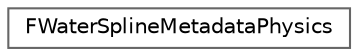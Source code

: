 digraph "Graphical Class Hierarchy"
{
 // INTERACTIVE_SVG=YES
 // LATEX_PDF_SIZE
  bgcolor="transparent";
  edge [fontname=Helvetica,fontsize=10,labelfontname=Helvetica,labelfontsize=10];
  node [fontname=Helvetica,fontsize=10,shape=box,height=0.2,width=0.4];
  rankdir="LR";
  Node0 [id="Node000000",label="FWaterSplineMetadataPhysics",height=0.2,width=0.4,color="grey40", fillcolor="white", style="filled",URL="$da/d04/structFWaterSplineMetadataPhysics.html",tooltip=" "];
}
